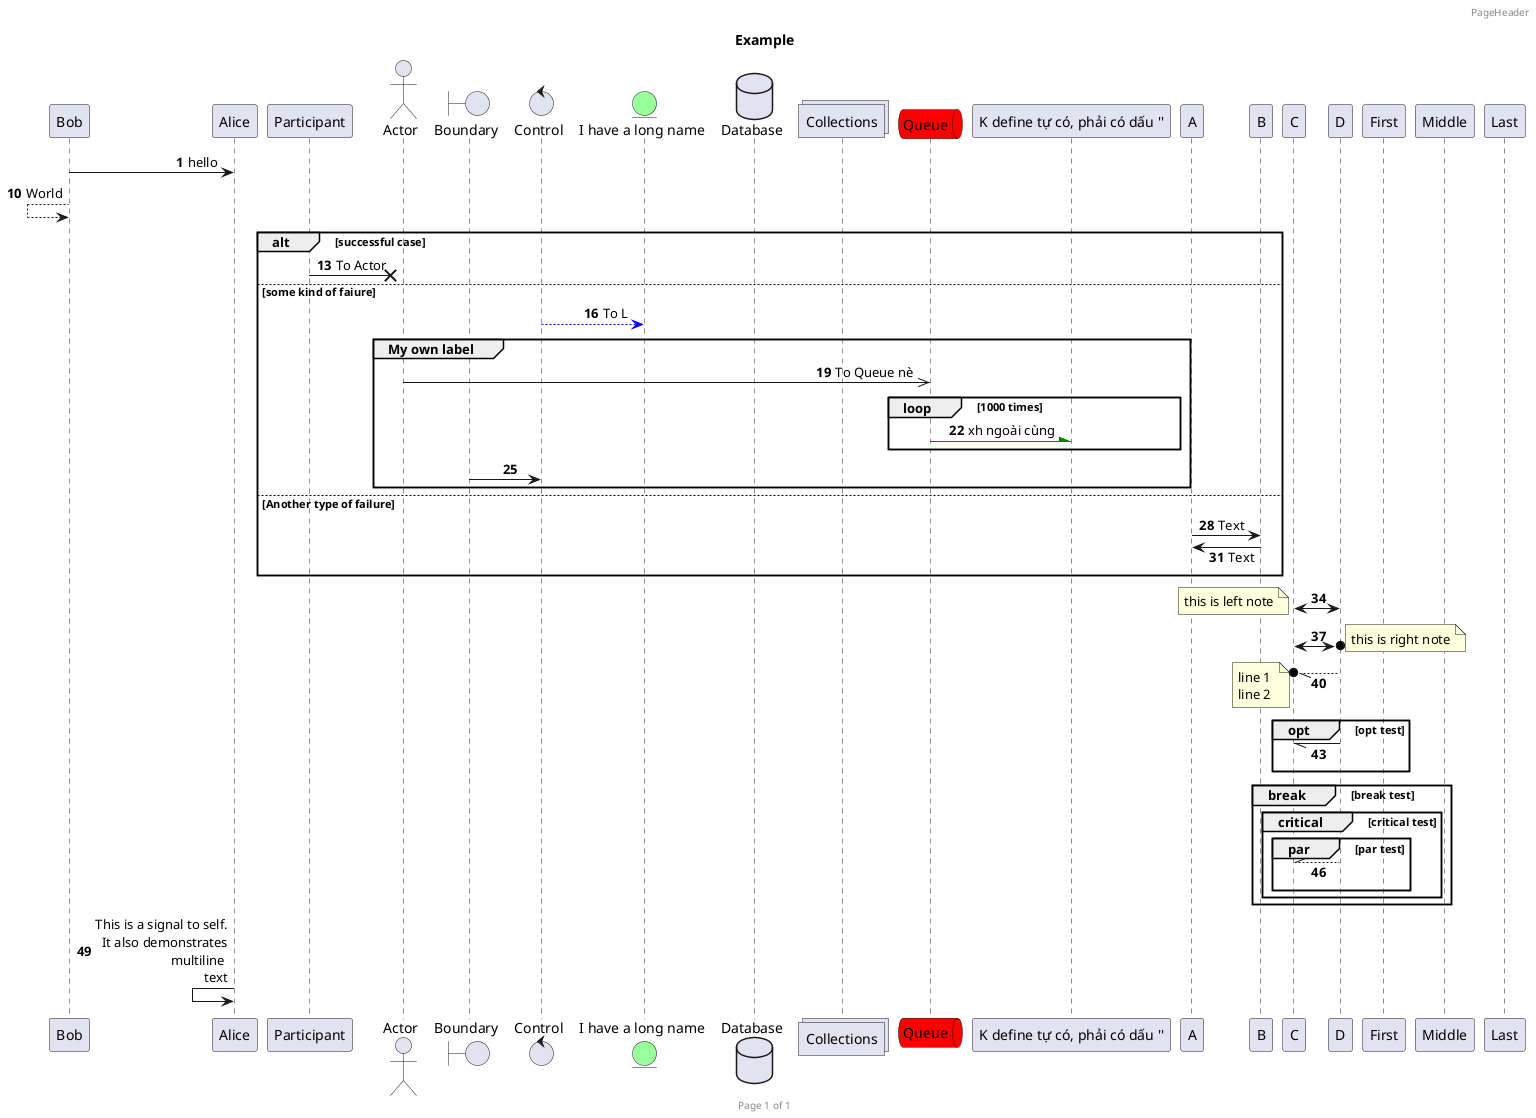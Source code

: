 'squence diagram
@startuml basic
header PageHeader
footer Page %page% of %lastpage%
title Example

autonumber
Bob -> Alice : hello

autonumber 10 3
'<start> <increment>(optional)
Bob <-- Bob : World

' participant chỉ là biến bth mà thôi, nó sẽ tự khai báo nếu ta k khai báo
' VD Alice tự khai báo thời điểm gọi, Bob dùng trước khi khai báo luôn. Participant k có màu
' 2 cái khai báo ngang hàng thì cái nào sau sẽ nằm bên phải
participant Participant as Foo
actor Actor as Foo1
'cái as là để đặt tên khác từ tên mặc định
boundary Boundary as Foo2
control Control as Foo3
entity "I have a long name" as L #99FF99
database Database as Foo5
collections Collections as Foo6
queue Queue #red

alt successful case
    Foo ->x Foo1 : To Actor
else some kind of faiure
    Foo3 --[#0000FF]> L : To L
    group My own label
        Foo1 ->> Queue : To Queue nè
        loop 1000 times
            Queue -[#green]\ "K define tự có, phải có dấu ''": xh ngoài cùng
        end
        Foo2 -> Foo3
    end
else Another type of failure
    skinparam SequenceMessageAlignment right
    'có làm chữ dịch sang phải 1 tí
    skinparam ResponseMessageBelowArrow true
    A -> B : Text
    A <- B : Text
    'chỉ xuất hiện dưới khi 2 cái trỏ đến nhau như này kiểu request và response
end

C <-> D
note left: this is left note
C <->o D
note right: this is right note
C o\\-- D
note left 
line 1 
line 2
end note
opt opt test
    C \\- D
end
break break test
    critical critical test
        par par test
            C //-- D
        end
    end
end

participant Last order 30
participant Middle order 20
participant First order 10
'order sẽ xác định thêm thứ tự của object

Alice <- Alice: This is a signal to self.\nIt also demonstrates\nmultiline \ntext
@enduml